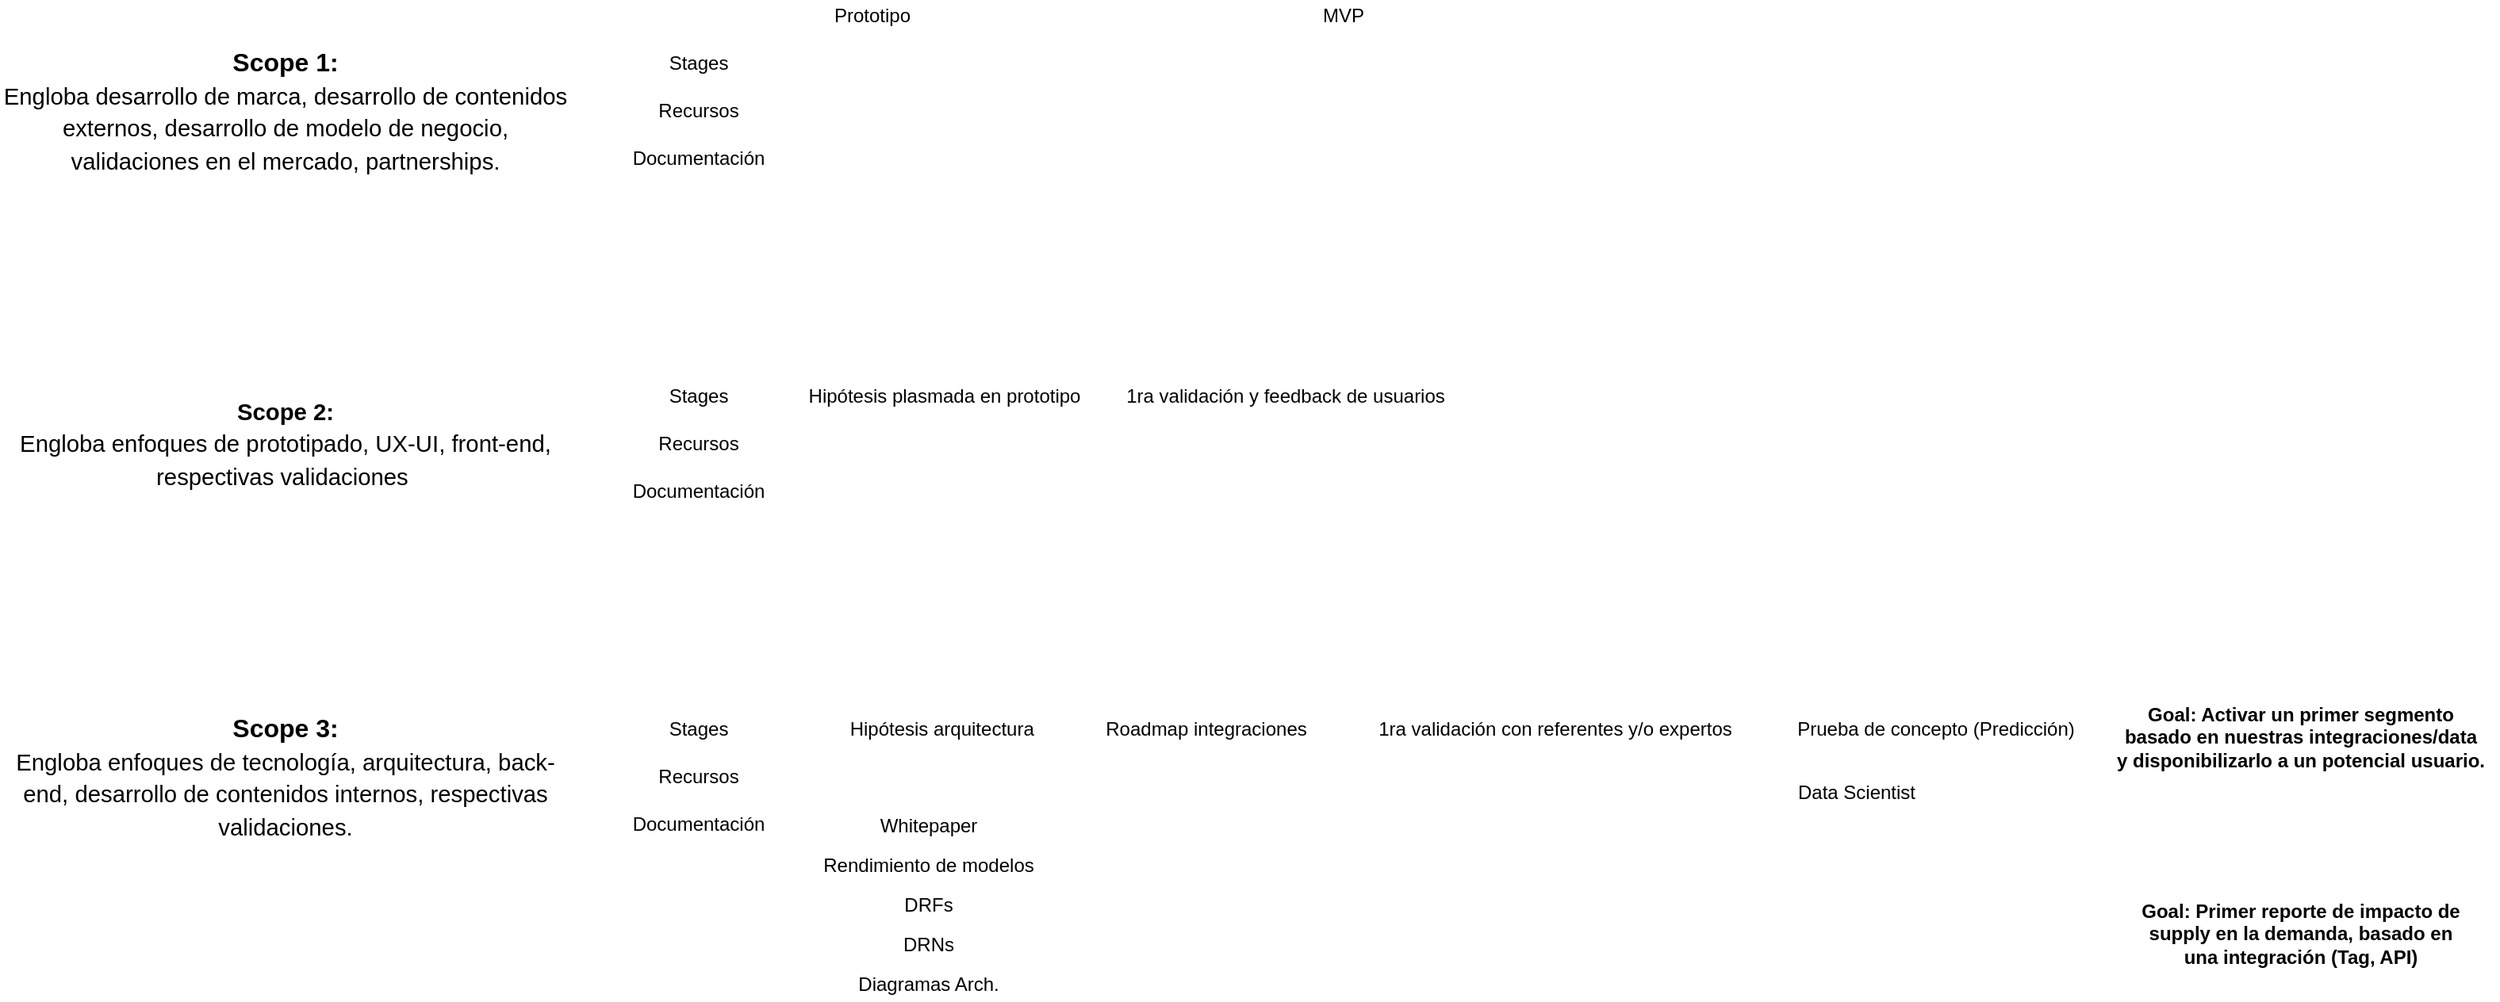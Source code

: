 <mxfile version="14.6.1" type="github">
  <diagram id="C5RBs43oDa-KdzZeNtuy" name="Page-1">
    <mxGraphModel dx="803" dy="367" grid="1" gridSize="10" guides="1" tooltips="1" connect="1" arrows="1" fold="1" page="1" pageScale="1" pageWidth="827" pageHeight="1169" math="0" shadow="0">
      <root>
        <mxCell id="WIyWlLk6GJQsqaUBKTNV-0" />
        <mxCell id="WIyWlLk6GJQsqaUBKTNV-1" parent="WIyWlLk6GJQsqaUBKTNV-0" />
        <mxCell id="SEjmEf93t8HTyFmCqNNb-1" value="&lt;p dir=&quot;ltr&quot; style=&quot;line-height: 1.38 ; background-color: rgb(255 , 255 , 255) ; margin-top: 0pt ; margin-bottom: 0pt&quot;&gt;&lt;span style=&quot;font-size: 12pt ; font-family: &amp;#34;arial&amp;#34; ; background-color: transparent ; font-weight: 700 ; vertical-align: baseline&quot;&gt;Scope 1:&lt;/span&gt;&lt;/p&gt;&lt;p dir=&quot;ltr&quot; style=&quot;line-height: 1.38 ; background-color: rgb(255 , 255 , 255) ; margin-top: 0pt ; margin-bottom: 0pt&quot;&gt;&lt;span style=&quot;font-size: 11pt ; font-family: &amp;#34;arial&amp;#34; ; background-color: transparent ; vertical-align: baseline&quot;&gt;Engloba desarrollo de marca, desarrollo de contenidos externos, desarrollo de modelo de negocio, validaciones en el mercado, partnerships.&lt;/span&gt;&lt;/p&gt;" style="text;html=1;strokeColor=none;fillColor=none;align=center;verticalAlign=middle;whiteSpace=wrap;rounded=0;" vertex="1" parent="WIyWlLk6GJQsqaUBKTNV-1">
          <mxGeometry y="40" width="360" height="80" as="geometry" />
        </mxCell>
        <mxCell id="SEjmEf93t8HTyFmCqNNb-4" value="&lt;p dir=&quot;ltr&quot; style=&quot;line-height: 1.38 ; background-color: rgb(255 , 255 , 255) ; margin-top: 0pt ; margin-bottom: 0pt&quot;&gt;&lt;span id=&quot;docs-internal-guid-6a2f830e-7fff-22e9-0ea5-49843ad8b7a9&quot;&gt;&lt;/span&gt;&lt;/p&gt;&lt;p dir=&quot;ltr&quot; style=&quot;line-height: 1.38 ; background-color: #ffffff ; margin-top: 0pt ; margin-bottom: 0pt&quot;&gt;&lt;span style=&quot;font-size: 11pt ; font-family: &amp;#34;arial&amp;#34; ; color: rgb(0 , 0 , 0) ; background-color: transparent ; font-weight: 700 ; font-style: normal ; font-variant: normal ; text-decoration: none ; vertical-align: baseline&quot;&gt;Scope 2:&lt;/span&gt;&lt;/p&gt;&lt;p dir=&quot;ltr&quot; style=&quot;line-height: 1.38 ; background-color: #ffffff ; margin-top: 0pt ; margin-bottom: 0pt&quot;&gt;&lt;span style=&quot;font-size: 11pt ; font-family: &amp;#34;arial&amp;#34; ; background-color: transparent ; vertical-align: baseline&quot;&gt;Engloba enfoques de &lt;/span&gt;&lt;span style=&quot;font-size: 11pt ; font-family: &amp;#34;arial&amp;#34; ; background-color: transparent ; vertical-align: baseline&quot;&gt;prototipado, UX-UI&lt;/span&gt;&lt;span style=&quot;font-size: 11pt ; font-family: &amp;#34;arial&amp;#34; ; background-color: transparent ; vertical-align: baseline&quot;&gt;, &lt;/span&gt;&lt;span style=&quot;font-size: 11pt ; font-family: &amp;#34;arial&amp;#34; ; background-color: transparent ; vertical-align: baseline&quot;&gt;front-end, respectivas validaciones&amp;nbsp;&lt;/span&gt;&lt;br&gt;&lt;/p&gt;" style="text;html=1;strokeColor=none;fillColor=none;align=center;verticalAlign=middle;whiteSpace=wrap;rounded=0;" vertex="1" parent="WIyWlLk6GJQsqaUBKTNV-1">
          <mxGeometry y="250" width="360" height="80" as="geometry" />
        </mxCell>
        <mxCell id="SEjmEf93t8HTyFmCqNNb-5" value="&lt;p dir=&quot;ltr&quot; style=&quot;line-height: 1.38 ; background-color: rgb(255 , 255 , 255) ; margin-top: 0pt ; margin-bottom: 0pt&quot;&gt;&lt;span id=&quot;docs-internal-guid-6a2f830e-7fff-22e9-0ea5-49843ad8b7a9&quot;&gt;&lt;/span&gt;&lt;/p&gt;&lt;p dir=&quot;ltr&quot; style=&quot;line-height: 1.38 ; background-color: #ffffff ; margin-top: 0pt ; margin-bottom: 0pt&quot;&gt;&lt;span style=&quot;font-size: 12pt ; font-family: &amp;#34;arial&amp;#34; ; color: rgb(0 , 0 , 0) ; background-color: transparent ; font-weight: 700 ; font-style: normal ; font-variant: normal ; text-decoration: none ; vertical-align: baseline&quot;&gt;Scope 3:&lt;/span&gt;&lt;/p&gt;&lt;p dir=&quot;ltr&quot; style=&quot;line-height: 1.38 ; background-color: #ffffff ; margin-top: 0pt ; margin-bottom: 0pt&quot;&gt;&lt;span id=&quot;docs-internal-guid-a03e7e6e-7fff-9b86-cb27-707e165abb1c&quot;&gt;&lt;/span&gt;&lt;/p&gt;&lt;p dir=&quot;ltr&quot; style=&quot;line-height: 1.38 ; background-color: #ffffff ; margin-top: 0pt ; margin-bottom: 0pt&quot;&gt;&lt;span style=&quot;font-size: 11pt ; font-family: &amp;#34;arial&amp;#34; ; color: rgb(0 , 0 , 0) ; background-color: transparent ; font-style: normal ; font-variant: normal ; text-decoration: none ; vertical-align: baseline&quot;&gt;Engloba enfoques de tecnología, arquitectura, back-end, &lt;/span&gt;&lt;span style=&quot;font-size: 11pt ; font-family: &amp;#34;arial&amp;#34; ; color: rgb(0 , 0 , 0) ; background-color: transparent ; font-style: normal ; font-variant: normal ; text-decoration: none ; vertical-align: baseline&quot;&gt;desarrollo de contenidos internos,&lt;/span&gt;&lt;span style=&quot;font-size: 11pt ; font-family: &amp;#34;arial&amp;#34; ; color: rgb(0 , 0 , 0) ; background-color: transparent ; font-style: normal ; font-variant: normal ; text-decoration: none ; vertical-align: baseline&quot;&gt; respectivas validaciones.&lt;/span&gt;&lt;/p&gt;" style="text;html=1;strokeColor=none;fillColor=none;align=center;verticalAlign=middle;whiteSpace=wrap;rounded=0;" vertex="1" parent="WIyWlLk6GJQsqaUBKTNV-1">
          <mxGeometry y="460" width="360" height="80" as="geometry" />
        </mxCell>
        <mxCell id="SEjmEf93t8HTyFmCqNNb-6" value="Recursos" style="text;html=1;align=center;verticalAlign=middle;resizable=0;points=[];autosize=1;strokeColor=none;" vertex="1" parent="WIyWlLk6GJQsqaUBKTNV-1">
          <mxGeometry x="405" y="70" width="70" height="20" as="geometry" />
        </mxCell>
        <mxCell id="SEjmEf93t8HTyFmCqNNb-7" value="Recursos" style="text;html=1;align=center;verticalAlign=middle;resizable=0;points=[];autosize=1;strokeColor=none;" vertex="1" parent="WIyWlLk6GJQsqaUBKTNV-1">
          <mxGeometry x="405" y="280" width="70" height="20" as="geometry" />
        </mxCell>
        <mxCell id="SEjmEf93t8HTyFmCqNNb-8" value="Recursos" style="text;html=1;align=center;verticalAlign=middle;resizable=0;points=[];autosize=1;strokeColor=none;" vertex="1" parent="WIyWlLk6GJQsqaUBKTNV-1">
          <mxGeometry x="405" y="490" width="70" height="20" as="geometry" />
        </mxCell>
        <mxCell id="SEjmEf93t8HTyFmCqNNb-9" value="Stages" style="text;html=1;align=center;verticalAlign=middle;resizable=0;points=[];autosize=1;strokeColor=none;" vertex="1" parent="WIyWlLk6GJQsqaUBKTNV-1">
          <mxGeometry x="415" y="40" width="50" height="20" as="geometry" />
        </mxCell>
        <mxCell id="SEjmEf93t8HTyFmCqNNb-10" value="Stages" style="text;html=1;align=center;verticalAlign=middle;resizable=0;points=[];autosize=1;strokeColor=none;" vertex="1" parent="WIyWlLk6GJQsqaUBKTNV-1">
          <mxGeometry x="415" y="250" width="50" height="20" as="geometry" />
        </mxCell>
        <mxCell id="SEjmEf93t8HTyFmCqNNb-11" value="Stages" style="text;html=1;align=center;verticalAlign=middle;resizable=0;points=[];autosize=1;strokeColor=none;" vertex="1" parent="WIyWlLk6GJQsqaUBKTNV-1">
          <mxGeometry x="415" y="460" width="50" height="20" as="geometry" />
        </mxCell>
        <mxCell id="SEjmEf93t8HTyFmCqNNb-13" value="Prototipo" style="text;html=1;strokeColor=none;fillColor=none;align=center;verticalAlign=middle;whiteSpace=wrap;rounded=0;" vertex="1" parent="WIyWlLk6GJQsqaUBKTNV-1">
          <mxGeometry x="530" y="10" width="40" height="20" as="geometry" />
        </mxCell>
        <mxCell id="SEjmEf93t8HTyFmCqNNb-14" value="MVP" style="text;html=1;strokeColor=none;fillColor=none;align=center;verticalAlign=middle;whiteSpace=wrap;rounded=0;" vertex="1" parent="WIyWlLk6GJQsqaUBKTNV-1">
          <mxGeometry x="827" y="10" width="40" height="20" as="geometry" />
        </mxCell>
        <mxCell id="SEjmEf93t8HTyFmCqNNb-15" value="Documentación" style="text;html=1;align=center;verticalAlign=middle;resizable=0;points=[];autosize=1;strokeColor=none;" vertex="1" parent="WIyWlLk6GJQsqaUBKTNV-1">
          <mxGeometry x="390" y="100" width="100" height="20" as="geometry" />
        </mxCell>
        <mxCell id="SEjmEf93t8HTyFmCqNNb-16" value="Documentación" style="text;html=1;align=center;verticalAlign=middle;resizable=0;points=[];autosize=1;strokeColor=none;" vertex="1" parent="WIyWlLk6GJQsqaUBKTNV-1">
          <mxGeometry x="390" y="310" width="100" height="20" as="geometry" />
        </mxCell>
        <mxCell id="SEjmEf93t8HTyFmCqNNb-17" value="Documentación" style="text;html=1;align=center;verticalAlign=middle;resizable=0;points=[];autosize=1;strokeColor=none;" vertex="1" parent="WIyWlLk6GJQsqaUBKTNV-1">
          <mxGeometry x="390" y="520" width="100" height="20" as="geometry" />
        </mxCell>
        <mxCell id="SEjmEf93t8HTyFmCqNNb-18" value="Hipótesis plasmada en prototipo" style="text;html=1;align=center;verticalAlign=middle;resizable=0;points=[];autosize=1;strokeColor=none;" vertex="1" parent="WIyWlLk6GJQsqaUBKTNV-1">
          <mxGeometry x="500" y="250" width="190" height="20" as="geometry" />
        </mxCell>
        <mxCell id="SEjmEf93t8HTyFmCqNNb-19" value="1ra validación y feedback de usuarios" style="text;html=1;align=center;verticalAlign=middle;resizable=0;points=[];autosize=1;strokeColor=none;" vertex="1" parent="WIyWlLk6GJQsqaUBKTNV-1">
          <mxGeometry x="700" y="250" width="220" height="20" as="geometry" />
        </mxCell>
        <mxCell id="SEjmEf93t8HTyFmCqNNb-20" value="Hipótesis arquitectura&amp;nbsp;" style="text;html=1;align=center;verticalAlign=middle;resizable=0;points=[];autosize=1;strokeColor=none;" vertex="1" parent="WIyWlLk6GJQsqaUBKTNV-1">
          <mxGeometry x="530" y="460" width="130" height="20" as="geometry" />
        </mxCell>
        <mxCell id="SEjmEf93t8HTyFmCqNNb-21" value="1ra validación con referentes y/o expertos" style="text;html=1;align=center;verticalAlign=middle;resizable=0;points=[];autosize=1;strokeColor=none;" vertex="1" parent="WIyWlLk6GJQsqaUBKTNV-1">
          <mxGeometry x="860" y="460" width="240" height="20" as="geometry" />
        </mxCell>
        <mxCell id="SEjmEf93t8HTyFmCqNNb-22" value="Whitepaper" style="text;html=1;align=center;verticalAlign=middle;resizable=0;points=[];autosize=1;strokeColor=none;" vertex="1" parent="WIyWlLk6GJQsqaUBKTNV-1">
          <mxGeometry x="545" y="521" width="80" height="20" as="geometry" />
        </mxCell>
        <mxCell id="SEjmEf93t8HTyFmCqNNb-23" value="DRFs" style="text;html=1;align=center;verticalAlign=middle;resizable=0;points=[];autosize=1;strokeColor=none;" vertex="1" parent="WIyWlLk6GJQsqaUBKTNV-1">
          <mxGeometry x="560" y="571" width="50" height="20" as="geometry" />
        </mxCell>
        <mxCell id="SEjmEf93t8HTyFmCqNNb-24" value="DRNs" style="text;html=1;align=center;verticalAlign=middle;resizable=0;points=[];autosize=1;strokeColor=none;" vertex="1" parent="WIyWlLk6GJQsqaUBKTNV-1">
          <mxGeometry x="560" y="596" width="50" height="20" as="geometry" />
        </mxCell>
        <mxCell id="SEjmEf93t8HTyFmCqNNb-25" value="Diagramas Arch." style="text;html=1;align=center;verticalAlign=middle;resizable=0;points=[];autosize=1;strokeColor=none;" vertex="1" parent="WIyWlLk6GJQsqaUBKTNV-1">
          <mxGeometry x="535" y="621" width="100" height="20" as="geometry" />
        </mxCell>
        <mxCell id="SEjmEf93t8HTyFmCqNNb-26" value="Rendimiento de modelos" style="text;html=1;align=center;verticalAlign=middle;resizable=0;points=[];autosize=1;strokeColor=none;" vertex="1" parent="WIyWlLk6GJQsqaUBKTNV-1">
          <mxGeometry x="510" y="546" width="150" height="20" as="geometry" />
        </mxCell>
        <mxCell id="SEjmEf93t8HTyFmCqNNb-27" value="Prueba de concepto (Predicción)" style="text;html=1;align=center;verticalAlign=middle;resizable=0;points=[];autosize=1;strokeColor=none;" vertex="1" parent="WIyWlLk6GJQsqaUBKTNV-1">
          <mxGeometry x="1125" y="460" width="190" height="20" as="geometry" />
        </mxCell>
        <mxCell id="SEjmEf93t8HTyFmCqNNb-28" value="Data Scientist" style="text;html=1;align=center;verticalAlign=middle;resizable=0;points=[];autosize=1;strokeColor=none;" vertex="1" parent="WIyWlLk6GJQsqaUBKTNV-1">
          <mxGeometry x="1125" y="500" width="90" height="20" as="geometry" />
        </mxCell>
        <mxCell id="SEjmEf93t8HTyFmCqNNb-29" value="Roadmap integraciones" style="text;html=1;align=center;verticalAlign=middle;resizable=0;points=[];autosize=1;strokeColor=none;" vertex="1" parent="WIyWlLk6GJQsqaUBKTNV-1">
          <mxGeometry x="690" y="460" width="140" height="20" as="geometry" />
        </mxCell>
        <mxCell id="SEjmEf93t8HTyFmCqNNb-30" value="&lt;b&gt;Goal: Activar un primer segmento&lt;br&gt;basado en nuestras integraciones/data&lt;br&gt;y disponibilizarlo a un potencial usuario.&lt;/b&gt;" style="text;html=1;align=center;verticalAlign=middle;resizable=0;points=[];autosize=1;strokeColor=none;" vertex="1" parent="WIyWlLk6GJQsqaUBKTNV-1">
          <mxGeometry x="1325" y="450" width="250" height="50" as="geometry" />
        </mxCell>
        <mxCell id="SEjmEf93t8HTyFmCqNNb-31" value="&lt;b&gt;Goal: Primer reporte de impacto de&lt;br&gt;supply en la demanda, basado en&lt;br&gt;una integración (Tag, API)&lt;/b&gt;" style="text;html=1;align=center;verticalAlign=middle;resizable=0;points=[];autosize=1;strokeColor=none;" vertex="1" parent="WIyWlLk6GJQsqaUBKTNV-1">
          <mxGeometry x="1340" y="574" width="220" height="50" as="geometry" />
        </mxCell>
      </root>
    </mxGraphModel>
  </diagram>
</mxfile>
